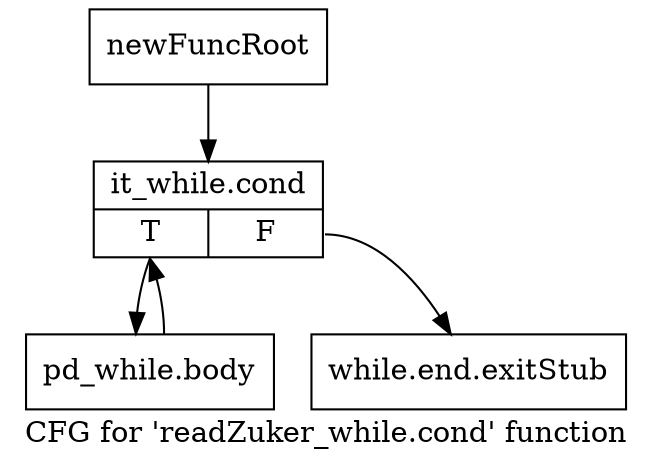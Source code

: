 digraph "CFG for 'readZuker_while.cond' function" {
	label="CFG for 'readZuker_while.cond' function";

	Node0x32de420 [shape=record,label="{newFuncRoot}"];
	Node0x32de420 -> Node0x32df440;
	Node0x32df3f0 [shape=record,label="{while.end.exitStub}"];
	Node0x32df440 [shape=record,label="{it_while.cond|{<s0>T|<s1>F}}"];
	Node0x32df440:s0 -> Node0x32df840;
	Node0x32df440:s1 -> Node0x32df3f0;
	Node0x32df840 [shape=record,label="{pd_while.body}"];
	Node0x32df840 -> Node0x32df440;
}

